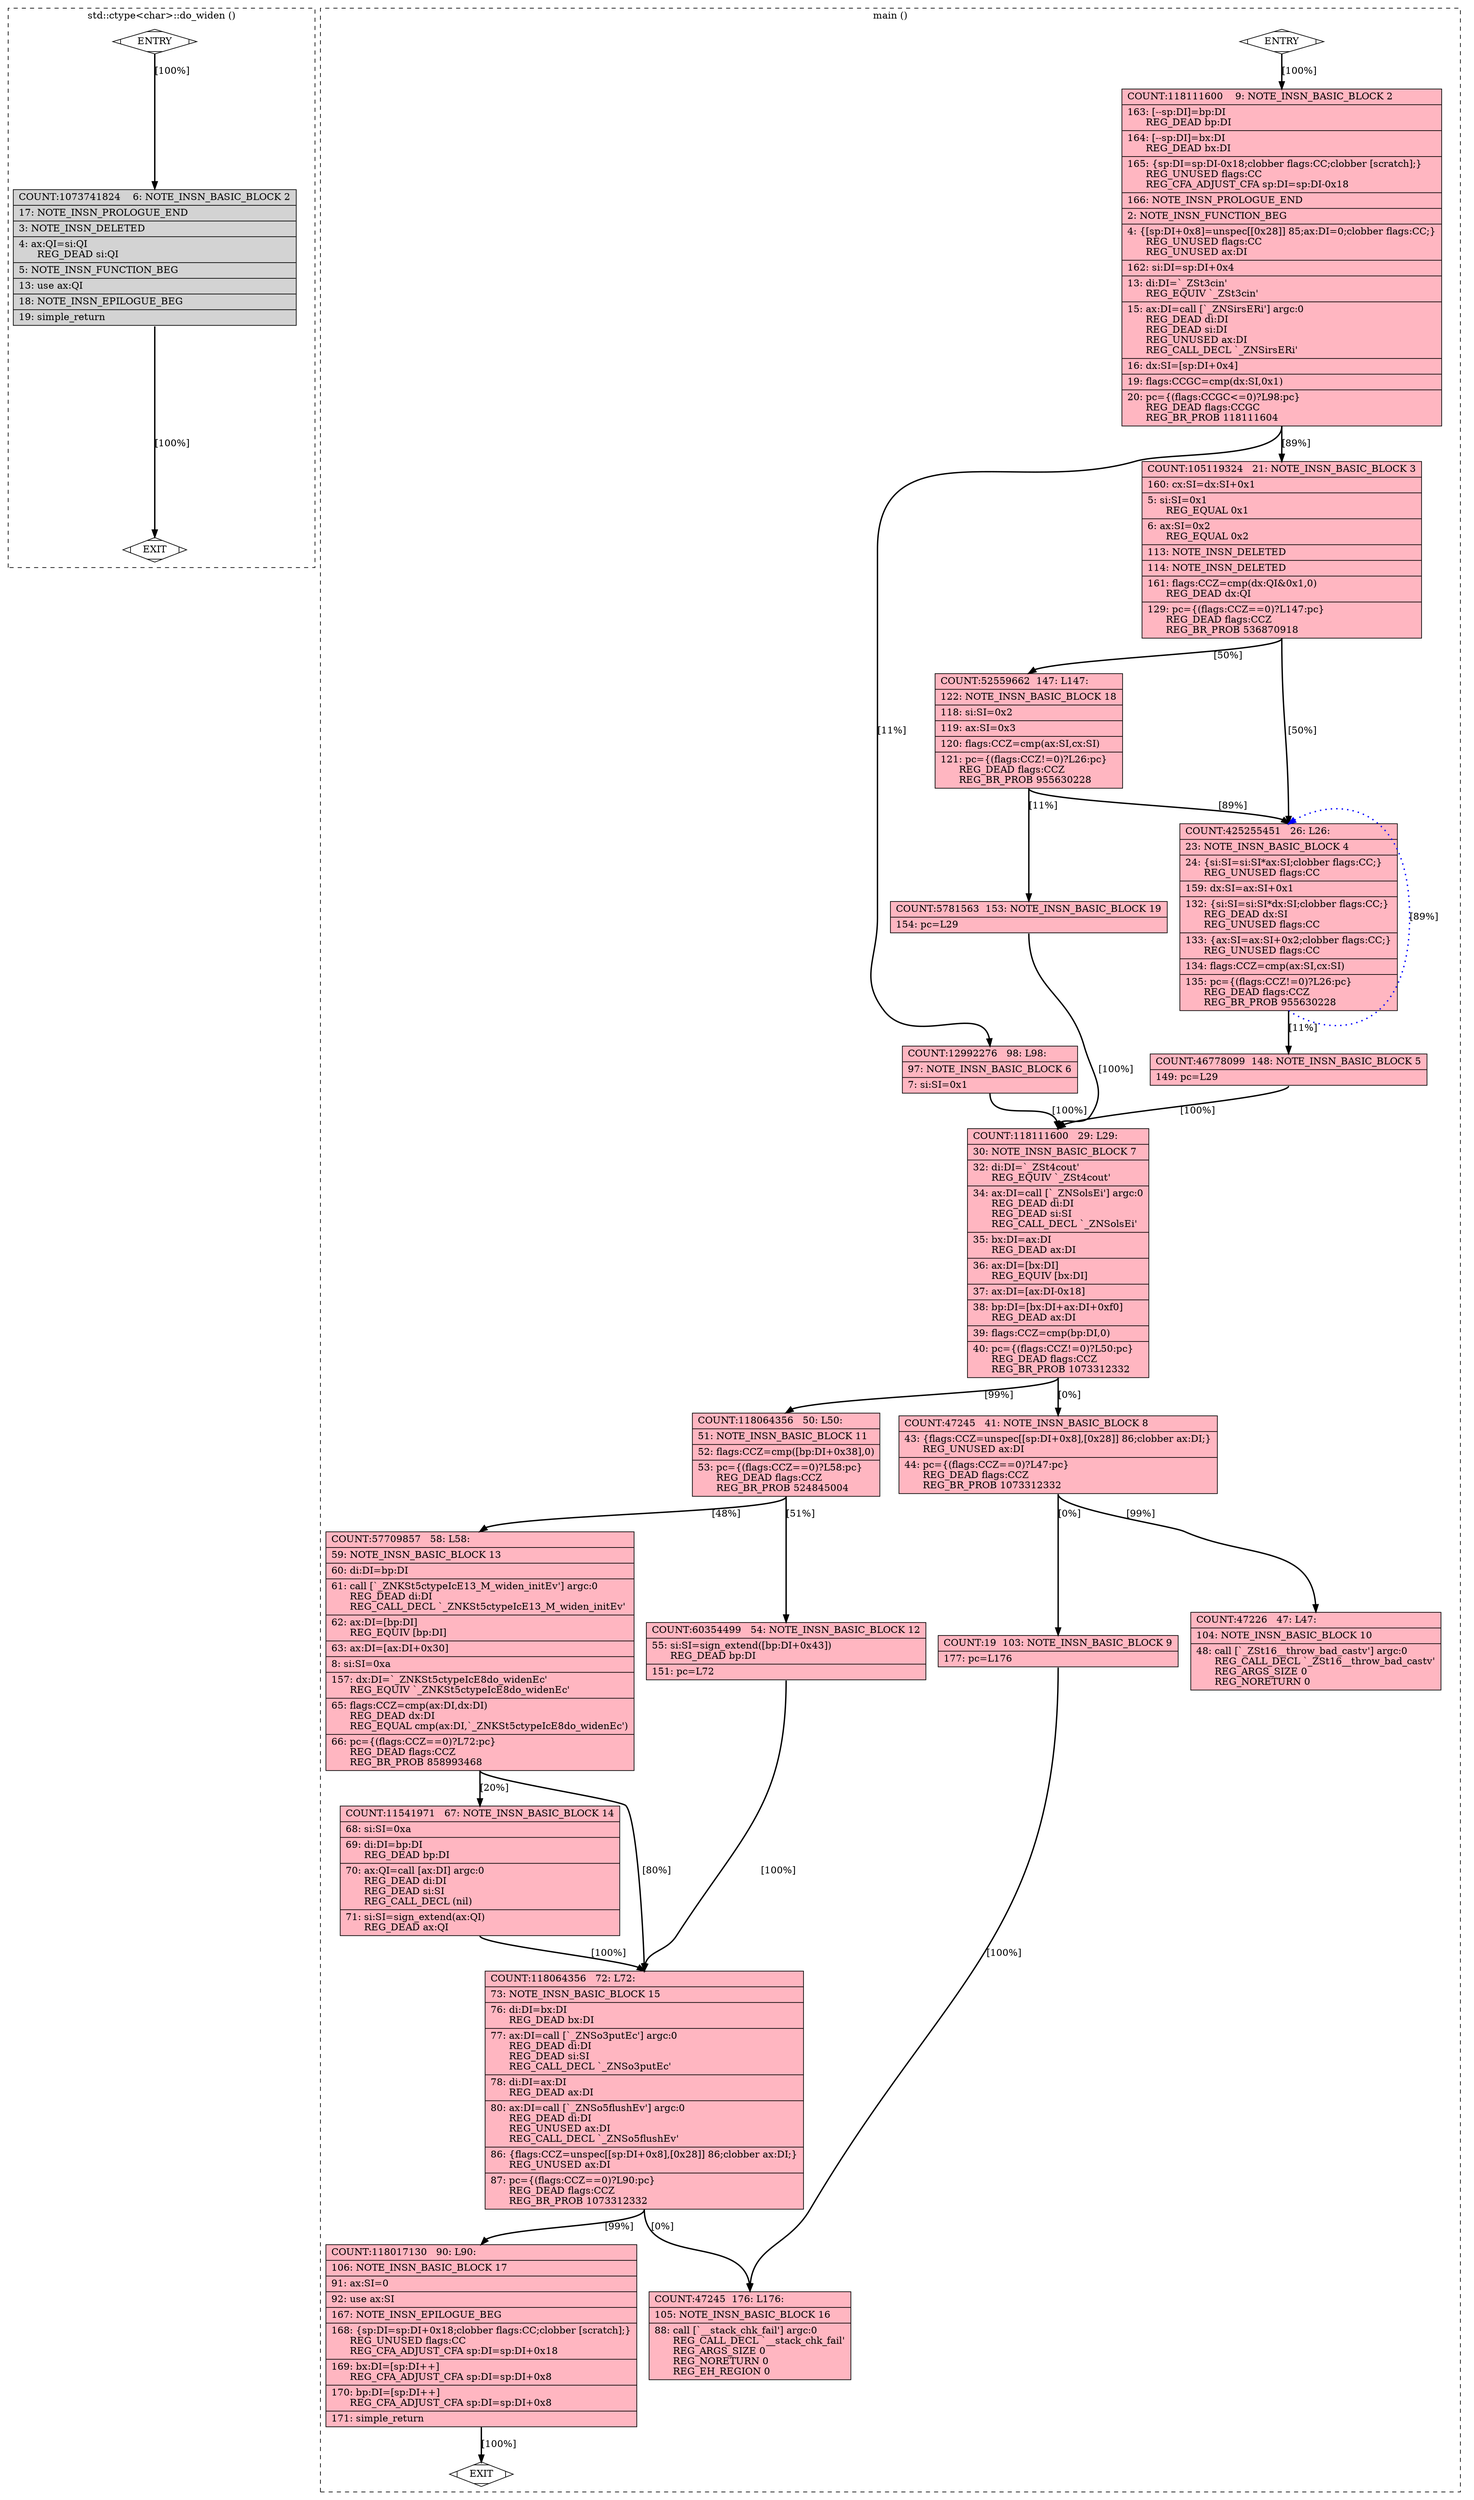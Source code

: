 digraph "lab1.cpp.315r.compgotos" {
overlap=false;
subgraph "cluster_std::ctype<char>::do_widen" {
	style="dashed";
	color="black";
	label="std::ctype<char>::do_widen ()";
	fn_1810_basic_block_0 [shape=Mdiamond,style=filled,fillcolor=white,label="ENTRY"];

	fn_1810_basic_block_2 [shape=record,style=filled,fillcolor=lightgrey,label="{COUNT:1073741824\ \ \ \ 6:\ NOTE_INSN_BASIC_BLOCK\ 2\l\
|\ \ \ 17:\ NOTE_INSN_PROLOGUE_END\l\
|\ \ \ \ 3:\ NOTE_INSN_DELETED\l\
|\ \ \ \ 4:\ ax:QI=si:QI\l\
\ \ \ \ \ \ REG_DEAD\ si:QI\l\
|\ \ \ \ 5:\ NOTE_INSN_FUNCTION_BEG\l\
|\ \ \ 13:\ use\ ax:QI\l\
|\ \ \ 18:\ NOTE_INSN_EPILOGUE_BEG\l\
|\ \ \ 19:\ simple_return\l\
}"];

	fn_1810_basic_block_1 [shape=Mdiamond,style=filled,fillcolor=white,label="EXIT"];

	fn_1810_basic_block_0:s -> fn_1810_basic_block_2:n [style="solid,bold",color=black,weight=100,constraint=true,label="[100%]"];
	fn_1810_basic_block_2:s -> fn_1810_basic_block_1:n [style="solid,bold",color=black,weight=10,constraint=true,label="[100%]"];
	fn_1810_basic_block_0:s -> fn_1810_basic_block_1:n [style="invis",constraint=true];
}
subgraph "cluster_main" {
	style="dashed";
	color="black";
	label="main ()";
	fn_2057_basic_block_0 [shape=Mdiamond,style=filled,fillcolor=white,label="ENTRY"];

	fn_2057_basic_block_2 [shape=record,style=filled,fillcolor=lightpink,label="{COUNT:118111600\ \ \ \ 9:\ NOTE_INSN_BASIC_BLOCK\ 2\l\
|\ \ 163:\ [--sp:DI]=bp:DI\l\
\ \ \ \ \ \ REG_DEAD\ bp:DI\l\
|\ \ 164:\ [--sp:DI]=bx:DI\l\
\ \ \ \ \ \ REG_DEAD\ bx:DI\l\
|\ \ 165:\ \{sp:DI=sp:DI-0x18;clobber\ flags:CC;clobber\ [scratch];\}\l\
\ \ \ \ \ \ REG_UNUSED\ flags:CC\l\
\ \ \ \ \ \ REG_CFA_ADJUST_CFA\ sp:DI=sp:DI-0x18\l\
|\ \ 166:\ NOTE_INSN_PROLOGUE_END\l\
|\ \ \ \ 2:\ NOTE_INSN_FUNCTION_BEG\l\
|\ \ \ \ 4:\ \{[sp:DI+0x8]=unspec[[0x28]]\ 85;ax:DI=0;clobber\ flags:CC;\}\l\
\ \ \ \ \ \ REG_UNUSED\ flags:CC\l\
\ \ \ \ \ \ REG_UNUSED\ ax:DI\l\
|\ \ 162:\ si:DI=sp:DI+0x4\l\
|\ \ \ 13:\ di:DI=`_ZSt3cin'\l\
\ \ \ \ \ \ REG_EQUIV\ `_ZSt3cin'\l\
|\ \ \ 15:\ ax:DI=call\ [`_ZNSirsERi']\ argc:0\l\
\ \ \ \ \ \ REG_DEAD\ di:DI\l\
\ \ \ \ \ \ REG_DEAD\ si:DI\l\
\ \ \ \ \ \ REG_UNUSED\ ax:DI\l\
\ \ \ \ \ \ REG_CALL_DECL\ `_ZNSirsERi'\l\
|\ \ \ 16:\ dx:SI=[sp:DI+0x4]\l\
|\ \ \ 19:\ flags:CCGC=cmp(dx:SI,0x1)\l\
|\ \ \ 20:\ pc=\{(flags:CCGC\<=0)?L98:pc\}\l\
\ \ \ \ \ \ REG_DEAD\ flags:CCGC\l\
\ \ \ \ \ \ REG_BR_PROB\ 118111604\l\
}"];

	fn_2057_basic_block_6 [shape=record,style=filled,fillcolor=lightpink,label="{COUNT:12992276\ \ \ 98:\ L98:\l\
|\ \ \ 97:\ NOTE_INSN_BASIC_BLOCK\ 6\l\
|\ \ \ \ 7:\ si:SI=0x1\l\
}"];

	fn_2057_basic_block_3 [shape=record,style=filled,fillcolor=lightpink,label="{COUNT:105119324\ \ \ 21:\ NOTE_INSN_BASIC_BLOCK\ 3\l\
|\ \ 160:\ cx:SI=dx:SI+0x1\l\
|\ \ \ \ 5:\ si:SI=0x1\l\
\ \ \ \ \ \ REG_EQUAL\ 0x1\l\
|\ \ \ \ 6:\ ax:SI=0x2\l\
\ \ \ \ \ \ REG_EQUAL\ 0x2\l\
|\ \ 113:\ NOTE_INSN_DELETED\l\
|\ \ 114:\ NOTE_INSN_DELETED\l\
|\ \ 161:\ flags:CCZ=cmp(dx:QI&0x1,0)\l\
\ \ \ \ \ \ REG_DEAD\ dx:QI\l\
|\ \ 129:\ pc=\{(flags:CCZ==0)?L147:pc\}\l\
\ \ \ \ \ \ REG_DEAD\ flags:CCZ\l\
\ \ \ \ \ \ REG_BR_PROB\ 536870918\l\
}"];

	fn_2057_basic_block_18 [shape=record,style=filled,fillcolor=lightpink,label="{COUNT:52559662\ \ 147:\ L147:\l\
|\ \ 122:\ NOTE_INSN_BASIC_BLOCK\ 18\l\
|\ \ 118:\ si:SI=0x2\l\
|\ \ 119:\ ax:SI=0x3\l\
|\ \ 120:\ flags:CCZ=cmp(ax:SI,cx:SI)\l\
|\ \ 121:\ pc=\{(flags:CCZ!=0)?L26:pc\}\l\
\ \ \ \ \ \ REG_DEAD\ flags:CCZ\l\
\ \ \ \ \ \ REG_BR_PROB\ 955630228\l\
}"];

	fn_2057_basic_block_19 [shape=record,style=filled,fillcolor=lightpink,label="{COUNT:5781563\ \ 153:\ NOTE_INSN_BASIC_BLOCK\ 19\l\
|\ \ 154:\ pc=L29\l\
}"];

	fn_2057_basic_block_4 [shape=record,style=filled,fillcolor=lightpink,label="{COUNT:425255451\ \ \ 26:\ L26:\l\
|\ \ \ 23:\ NOTE_INSN_BASIC_BLOCK\ 4\l\
|\ \ \ 24:\ \{si:SI=si:SI*ax:SI;clobber\ flags:CC;\}\l\
\ \ \ \ \ \ REG_UNUSED\ flags:CC\l\
|\ \ 159:\ dx:SI=ax:SI+0x1\l\
|\ \ 132:\ \{si:SI=si:SI*dx:SI;clobber\ flags:CC;\}\l\
\ \ \ \ \ \ REG_DEAD\ dx:SI\l\
\ \ \ \ \ \ REG_UNUSED\ flags:CC\l\
|\ \ 133:\ \{ax:SI=ax:SI+0x2;clobber\ flags:CC;\}\l\
\ \ \ \ \ \ REG_UNUSED\ flags:CC\l\
|\ \ 134:\ flags:CCZ=cmp(ax:SI,cx:SI)\l\
|\ \ 135:\ pc=\{(flags:CCZ!=0)?L26:pc\}\l\
\ \ \ \ \ \ REG_DEAD\ flags:CCZ\l\
\ \ \ \ \ \ REG_BR_PROB\ 955630228\l\
}"];

	fn_2057_basic_block_5 [shape=record,style=filled,fillcolor=lightpink,label="{COUNT:46778099\ \ 148:\ NOTE_INSN_BASIC_BLOCK\ 5\l\
|\ \ 149:\ pc=L29\l\
}"];

	fn_2057_basic_block_7 [shape=record,style=filled,fillcolor=lightpink,label="{COUNT:118111600\ \ \ 29:\ L29:\l\
|\ \ \ 30:\ NOTE_INSN_BASIC_BLOCK\ 7\l\
|\ \ \ 32:\ di:DI=`_ZSt4cout'\l\
\ \ \ \ \ \ REG_EQUIV\ `_ZSt4cout'\l\
|\ \ \ 34:\ ax:DI=call\ [`_ZNSolsEi']\ argc:0\l\
\ \ \ \ \ \ REG_DEAD\ di:DI\l\
\ \ \ \ \ \ REG_DEAD\ si:SI\l\
\ \ \ \ \ \ REG_CALL_DECL\ `_ZNSolsEi'\l\
|\ \ \ 35:\ bx:DI=ax:DI\l\
\ \ \ \ \ \ REG_DEAD\ ax:DI\l\
|\ \ \ 36:\ ax:DI=[bx:DI]\l\
\ \ \ \ \ \ REG_EQUIV\ [bx:DI]\l\
|\ \ \ 37:\ ax:DI=[ax:DI-0x18]\l\
|\ \ \ 38:\ bp:DI=[bx:DI+ax:DI+0xf0]\l\
\ \ \ \ \ \ REG_DEAD\ ax:DI\l\
|\ \ \ 39:\ flags:CCZ=cmp(bp:DI,0)\l\
|\ \ \ 40:\ pc=\{(flags:CCZ!=0)?L50:pc\}\l\
\ \ \ \ \ \ REG_DEAD\ flags:CCZ\l\
\ \ \ \ \ \ REG_BR_PROB\ 1073312332\l\
}"];

	fn_2057_basic_block_11 [shape=record,style=filled,fillcolor=lightpink,label="{COUNT:118064356\ \ \ 50:\ L50:\l\
|\ \ \ 51:\ NOTE_INSN_BASIC_BLOCK\ 11\l\
|\ \ \ 52:\ flags:CCZ=cmp([bp:DI+0x38],0)\l\
|\ \ \ 53:\ pc=\{(flags:CCZ==0)?L58:pc\}\l\
\ \ \ \ \ \ REG_DEAD\ flags:CCZ\l\
\ \ \ \ \ \ REG_BR_PROB\ 524845004\l\
}"];

	fn_2057_basic_block_13 [shape=record,style=filled,fillcolor=lightpink,label="{COUNT:57709857\ \ \ 58:\ L58:\l\
|\ \ \ 59:\ NOTE_INSN_BASIC_BLOCK\ 13\l\
|\ \ \ 60:\ di:DI=bp:DI\l\
|\ \ \ 61:\ call\ [`_ZNKSt5ctypeIcE13_M_widen_initEv']\ argc:0\l\
\ \ \ \ \ \ REG_DEAD\ di:DI\l\
\ \ \ \ \ \ REG_CALL_DECL\ `_ZNKSt5ctypeIcE13_M_widen_initEv'\l\
|\ \ \ 62:\ ax:DI=[bp:DI]\l\
\ \ \ \ \ \ REG_EQUIV\ [bp:DI]\l\
|\ \ \ 63:\ ax:DI=[ax:DI+0x30]\l\
|\ \ \ \ 8:\ si:SI=0xa\l\
|\ \ 157:\ dx:DI=`_ZNKSt5ctypeIcE8do_widenEc'\l\
\ \ \ \ \ \ REG_EQUIV\ `_ZNKSt5ctypeIcE8do_widenEc'\l\
|\ \ \ 65:\ flags:CCZ=cmp(ax:DI,dx:DI)\l\
\ \ \ \ \ \ REG_DEAD\ dx:DI\l\
\ \ \ \ \ \ REG_EQUAL\ cmp(ax:DI,`_ZNKSt5ctypeIcE8do_widenEc')\l\
|\ \ \ 66:\ pc=\{(flags:CCZ==0)?L72:pc\}\l\
\ \ \ \ \ \ REG_DEAD\ flags:CCZ\l\
\ \ \ \ \ \ REG_BR_PROB\ 858993468\l\
}"];

	fn_2057_basic_block_14 [shape=record,style=filled,fillcolor=lightpink,label="{COUNT:11541971\ \ \ 67:\ NOTE_INSN_BASIC_BLOCK\ 14\l\
|\ \ \ 68:\ si:SI=0xa\l\
|\ \ \ 69:\ di:DI=bp:DI\l\
\ \ \ \ \ \ REG_DEAD\ bp:DI\l\
|\ \ \ 70:\ ax:QI=call\ [ax:DI]\ argc:0\l\
\ \ \ \ \ \ REG_DEAD\ di:DI\l\
\ \ \ \ \ \ REG_DEAD\ si:SI\l\
\ \ \ \ \ \ REG_CALL_DECL\ (nil)\l\
|\ \ \ 71:\ si:SI=sign_extend(ax:QI)\l\
\ \ \ \ \ \ REG_DEAD\ ax:QI\l\
}"];

	fn_2057_basic_block_12 [shape=record,style=filled,fillcolor=lightpink,label="{COUNT:60354499\ \ \ 54:\ NOTE_INSN_BASIC_BLOCK\ 12\l\
|\ \ \ 55:\ si:SI=sign_extend([bp:DI+0x43])\l\
\ \ \ \ \ \ REG_DEAD\ bp:DI\l\
|\ \ 151:\ pc=L72\l\
}"];

	fn_2057_basic_block_15 [shape=record,style=filled,fillcolor=lightpink,label="{COUNT:118064356\ \ \ 72:\ L72:\l\
|\ \ \ 73:\ NOTE_INSN_BASIC_BLOCK\ 15\l\
|\ \ \ 76:\ di:DI=bx:DI\l\
\ \ \ \ \ \ REG_DEAD\ bx:DI\l\
|\ \ \ 77:\ ax:DI=call\ [`_ZNSo3putEc']\ argc:0\l\
\ \ \ \ \ \ REG_DEAD\ di:DI\l\
\ \ \ \ \ \ REG_DEAD\ si:SI\l\
\ \ \ \ \ \ REG_CALL_DECL\ `_ZNSo3putEc'\l\
|\ \ \ 78:\ di:DI=ax:DI\l\
\ \ \ \ \ \ REG_DEAD\ ax:DI\l\
|\ \ \ 80:\ ax:DI=call\ [`_ZNSo5flushEv']\ argc:0\l\
\ \ \ \ \ \ REG_DEAD\ di:DI\l\
\ \ \ \ \ \ REG_UNUSED\ ax:DI\l\
\ \ \ \ \ \ REG_CALL_DECL\ `_ZNSo5flushEv'\l\
|\ \ \ 86:\ \{flags:CCZ=unspec[[sp:DI+0x8],[0x28]]\ 86;clobber\ ax:DI;\}\l\
\ \ \ \ \ \ REG_UNUSED\ ax:DI\l\
|\ \ \ 87:\ pc=\{(flags:CCZ==0)?L90:pc\}\l\
\ \ \ \ \ \ REG_DEAD\ flags:CCZ\l\
\ \ \ \ \ \ REG_BR_PROB\ 1073312332\l\
}"];

	fn_2057_basic_block_17 [shape=record,style=filled,fillcolor=lightpink,label="{COUNT:118017130\ \ \ 90:\ L90:\l\
|\ \ 106:\ NOTE_INSN_BASIC_BLOCK\ 17\l\
|\ \ \ 91:\ ax:SI=0\l\
|\ \ \ 92:\ use\ ax:SI\l\
|\ \ 167:\ NOTE_INSN_EPILOGUE_BEG\l\
|\ \ 168:\ \{sp:DI=sp:DI+0x18;clobber\ flags:CC;clobber\ [scratch];\}\l\
\ \ \ \ \ \ REG_UNUSED\ flags:CC\l\
\ \ \ \ \ \ REG_CFA_ADJUST_CFA\ sp:DI=sp:DI+0x18\l\
|\ \ 169:\ bx:DI=[sp:DI++]\l\
\ \ \ \ \ \ REG_CFA_ADJUST_CFA\ sp:DI=sp:DI+0x8\l\
|\ \ 170:\ bp:DI=[sp:DI++]\l\
\ \ \ \ \ \ REG_CFA_ADJUST_CFA\ sp:DI=sp:DI+0x8\l\
|\ \ 171:\ simple_return\l\
}"];

	fn_2057_basic_block_8 [shape=record,style=filled,fillcolor=lightpink,label="{COUNT:47245\ \ \ 41:\ NOTE_INSN_BASIC_BLOCK\ 8\l\
|\ \ \ 43:\ \{flags:CCZ=unspec[[sp:DI+0x8],[0x28]]\ 86;clobber\ ax:DI;\}\l\
\ \ \ \ \ \ REG_UNUSED\ ax:DI\l\
|\ \ \ 44:\ pc=\{(flags:CCZ==0)?L47:pc\}\l\
\ \ \ \ \ \ REG_DEAD\ flags:CCZ\l\
\ \ \ \ \ \ REG_BR_PROB\ 1073312332\l\
}"];

	fn_2057_basic_block_9 [shape=record,style=filled,fillcolor=lightpink,label="{COUNT:19\ \ 103:\ NOTE_INSN_BASIC_BLOCK\ 9\l\
|\ \ 177:\ pc=L176\l\
}"];

	fn_2057_basic_block_16 [shape=record,style=filled,fillcolor=lightpink,label="{COUNT:47245\ \ 176:\ L176:\l\
|\ \ 105:\ NOTE_INSN_BASIC_BLOCK\ 16\l\
|\ \ \ 88:\ call\ [`__stack_chk_fail']\ argc:0\l\
\ \ \ \ \ \ REG_CALL_DECL\ `__stack_chk_fail'\l\
\ \ \ \ \ \ REG_ARGS_SIZE\ 0\l\
\ \ \ \ \ \ REG_NORETURN\ 0\l\
\ \ \ \ \ \ REG_EH_REGION\ 0\l\
}"];

	fn_2057_basic_block_10 [shape=record,style=filled,fillcolor=lightpink,label="{COUNT:47226\ \ \ 47:\ L47:\l\
|\ \ 104:\ NOTE_INSN_BASIC_BLOCK\ 10\l\
|\ \ \ 48:\ call\ [`_ZSt16__throw_bad_castv']\ argc:0\l\
\ \ \ \ \ \ REG_CALL_DECL\ `_ZSt16__throw_bad_castv'\l\
\ \ \ \ \ \ REG_ARGS_SIZE\ 0\l\
\ \ \ \ \ \ REG_NORETURN\ 0\l\
}"];

	fn_2057_basic_block_1 [shape=Mdiamond,style=filled,fillcolor=white,label="EXIT"];

	fn_2057_basic_block_0:s -> fn_2057_basic_block_2:n [style="solid,bold",color=black,weight=100,constraint=true,label="[100%]"];
	fn_2057_basic_block_2:s -> fn_2057_basic_block_3:n [style="solid,bold",color=black,weight=100,constraint=true,label="[89%]"];
	fn_2057_basic_block_2:s -> fn_2057_basic_block_6:n [style="solid,bold",color=black,weight=10,constraint=true,label="[11%]"];
	fn_2057_basic_block_3:s -> fn_2057_basic_block_18:n [style="solid,bold",color=black,weight=10,constraint=true,label="[50%]"];
	fn_2057_basic_block_3:s -> fn_2057_basic_block_4:n [style="solid,bold",color=black,weight=100,constraint=true,label="[50%]"];
	fn_2057_basic_block_4:s -> fn_2057_basic_block_4:n [style="dotted,bold",color=blue,weight=10,constraint=false,label="[89%]"];
	fn_2057_basic_block_4:s -> fn_2057_basic_block_5:n [style="solid,bold",color=black,weight=100,constraint=true,label="[11%]"];
	fn_2057_basic_block_5:s -> fn_2057_basic_block_7:n [style="solid,bold",color=black,weight=10,constraint=true,label="[100%]"];
	fn_2057_basic_block_6:s -> fn_2057_basic_block_7:n [style="solid,bold",color=black,weight=100,constraint=true,label="[100%]"];
	fn_2057_basic_block_7:s -> fn_2057_basic_block_8:n [style="solid,bold",color=black,weight=100,constraint=true,label="[0%]"];
	fn_2057_basic_block_7:s -> fn_2057_basic_block_11:n [style="solid,bold",color=black,weight=10,constraint=true,label="[99%]"];
	fn_2057_basic_block_8:s -> fn_2057_basic_block_10:n [style="solid,bold",color=black,weight=10,constraint=true,label="[99%]"];
	fn_2057_basic_block_8:s -> fn_2057_basic_block_9:n [style="solid,bold",color=black,weight=100,constraint=true,label="[0%]"];
	fn_2057_basic_block_9:s -> fn_2057_basic_block_16:n [style="solid,bold",color=black,weight=10,constraint=true,label="[100%]"];
	fn_2057_basic_block_11:s -> fn_2057_basic_block_12:n [style="solid,bold",color=black,weight=100,constraint=true,label="[51%]"];
	fn_2057_basic_block_11:s -> fn_2057_basic_block_13:n [style="solid,bold",color=black,weight=10,constraint=true,label="[48%]"];
	fn_2057_basic_block_12:s -> fn_2057_basic_block_15:n [style="solid,bold",color=black,weight=10,constraint=true,label="[100%]"];
	fn_2057_basic_block_13:s -> fn_2057_basic_block_15:n [style="solid,bold",color=black,weight=10,constraint=true,label="[80%]"];
	fn_2057_basic_block_13:s -> fn_2057_basic_block_14:n [style="solid,bold",color=black,weight=100,constraint=true,label="[20%]"];
	fn_2057_basic_block_14:s -> fn_2057_basic_block_15:n [style="solid,bold",color=black,weight=100,constraint=true,label="[100%]"];
	fn_2057_basic_block_15:s -> fn_2057_basic_block_17:n [style="solid,bold",color=black,weight=10,constraint=true,label="[99%]"];
	fn_2057_basic_block_15:s -> fn_2057_basic_block_16:n [style="solid,bold",color=black,weight=100,constraint=true,label="[0%]"];
	fn_2057_basic_block_17:s -> fn_2057_basic_block_1:n [style="solid,bold",color=black,weight=10,constraint=true,label="[100%]"];
	fn_2057_basic_block_18:s -> fn_2057_basic_block_4:n [style="solid,bold",color=black,weight=10,constraint=true,label="[89%]"];
	fn_2057_basic_block_18:s -> fn_2057_basic_block_19:n [style="solid,bold",color=black,weight=100,constraint=true,label="[11%]"];
	fn_2057_basic_block_19:s -> fn_2057_basic_block_7:n [style="solid,bold",color=black,weight=10,constraint=true,label="[100%]"];
	fn_2057_basic_block_0:s -> fn_2057_basic_block_1:n [style="invis",constraint=true];
}
}
